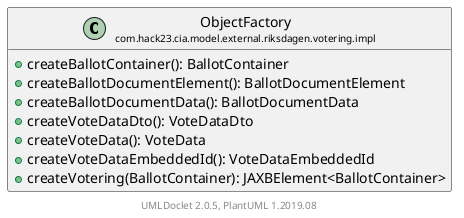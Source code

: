@startuml
    set namespaceSeparator none
    hide empty fields
    hide empty methods

    class "<size:14>ObjectFactory\n<size:10>com.hack23.cia.model.external.riksdagen.votering.impl" as com.hack23.cia.model.external.riksdagen.votering.impl.ObjectFactory [[ObjectFactory.html]] {
        +createBallotContainer(): BallotContainer
        +createBallotDocumentElement(): BallotDocumentElement
        +createBallotDocumentData(): BallotDocumentData
        +createVoteDataDto(): VoteDataDto
        +createVoteData(): VoteData
        +createVoteDataEmbeddedId(): VoteDataEmbeddedId
        +createVotering(BallotContainer): JAXBElement<BallotContainer>
    }

    center footer UMLDoclet 2.0.5, PlantUML 1.2019.08
@enduml
